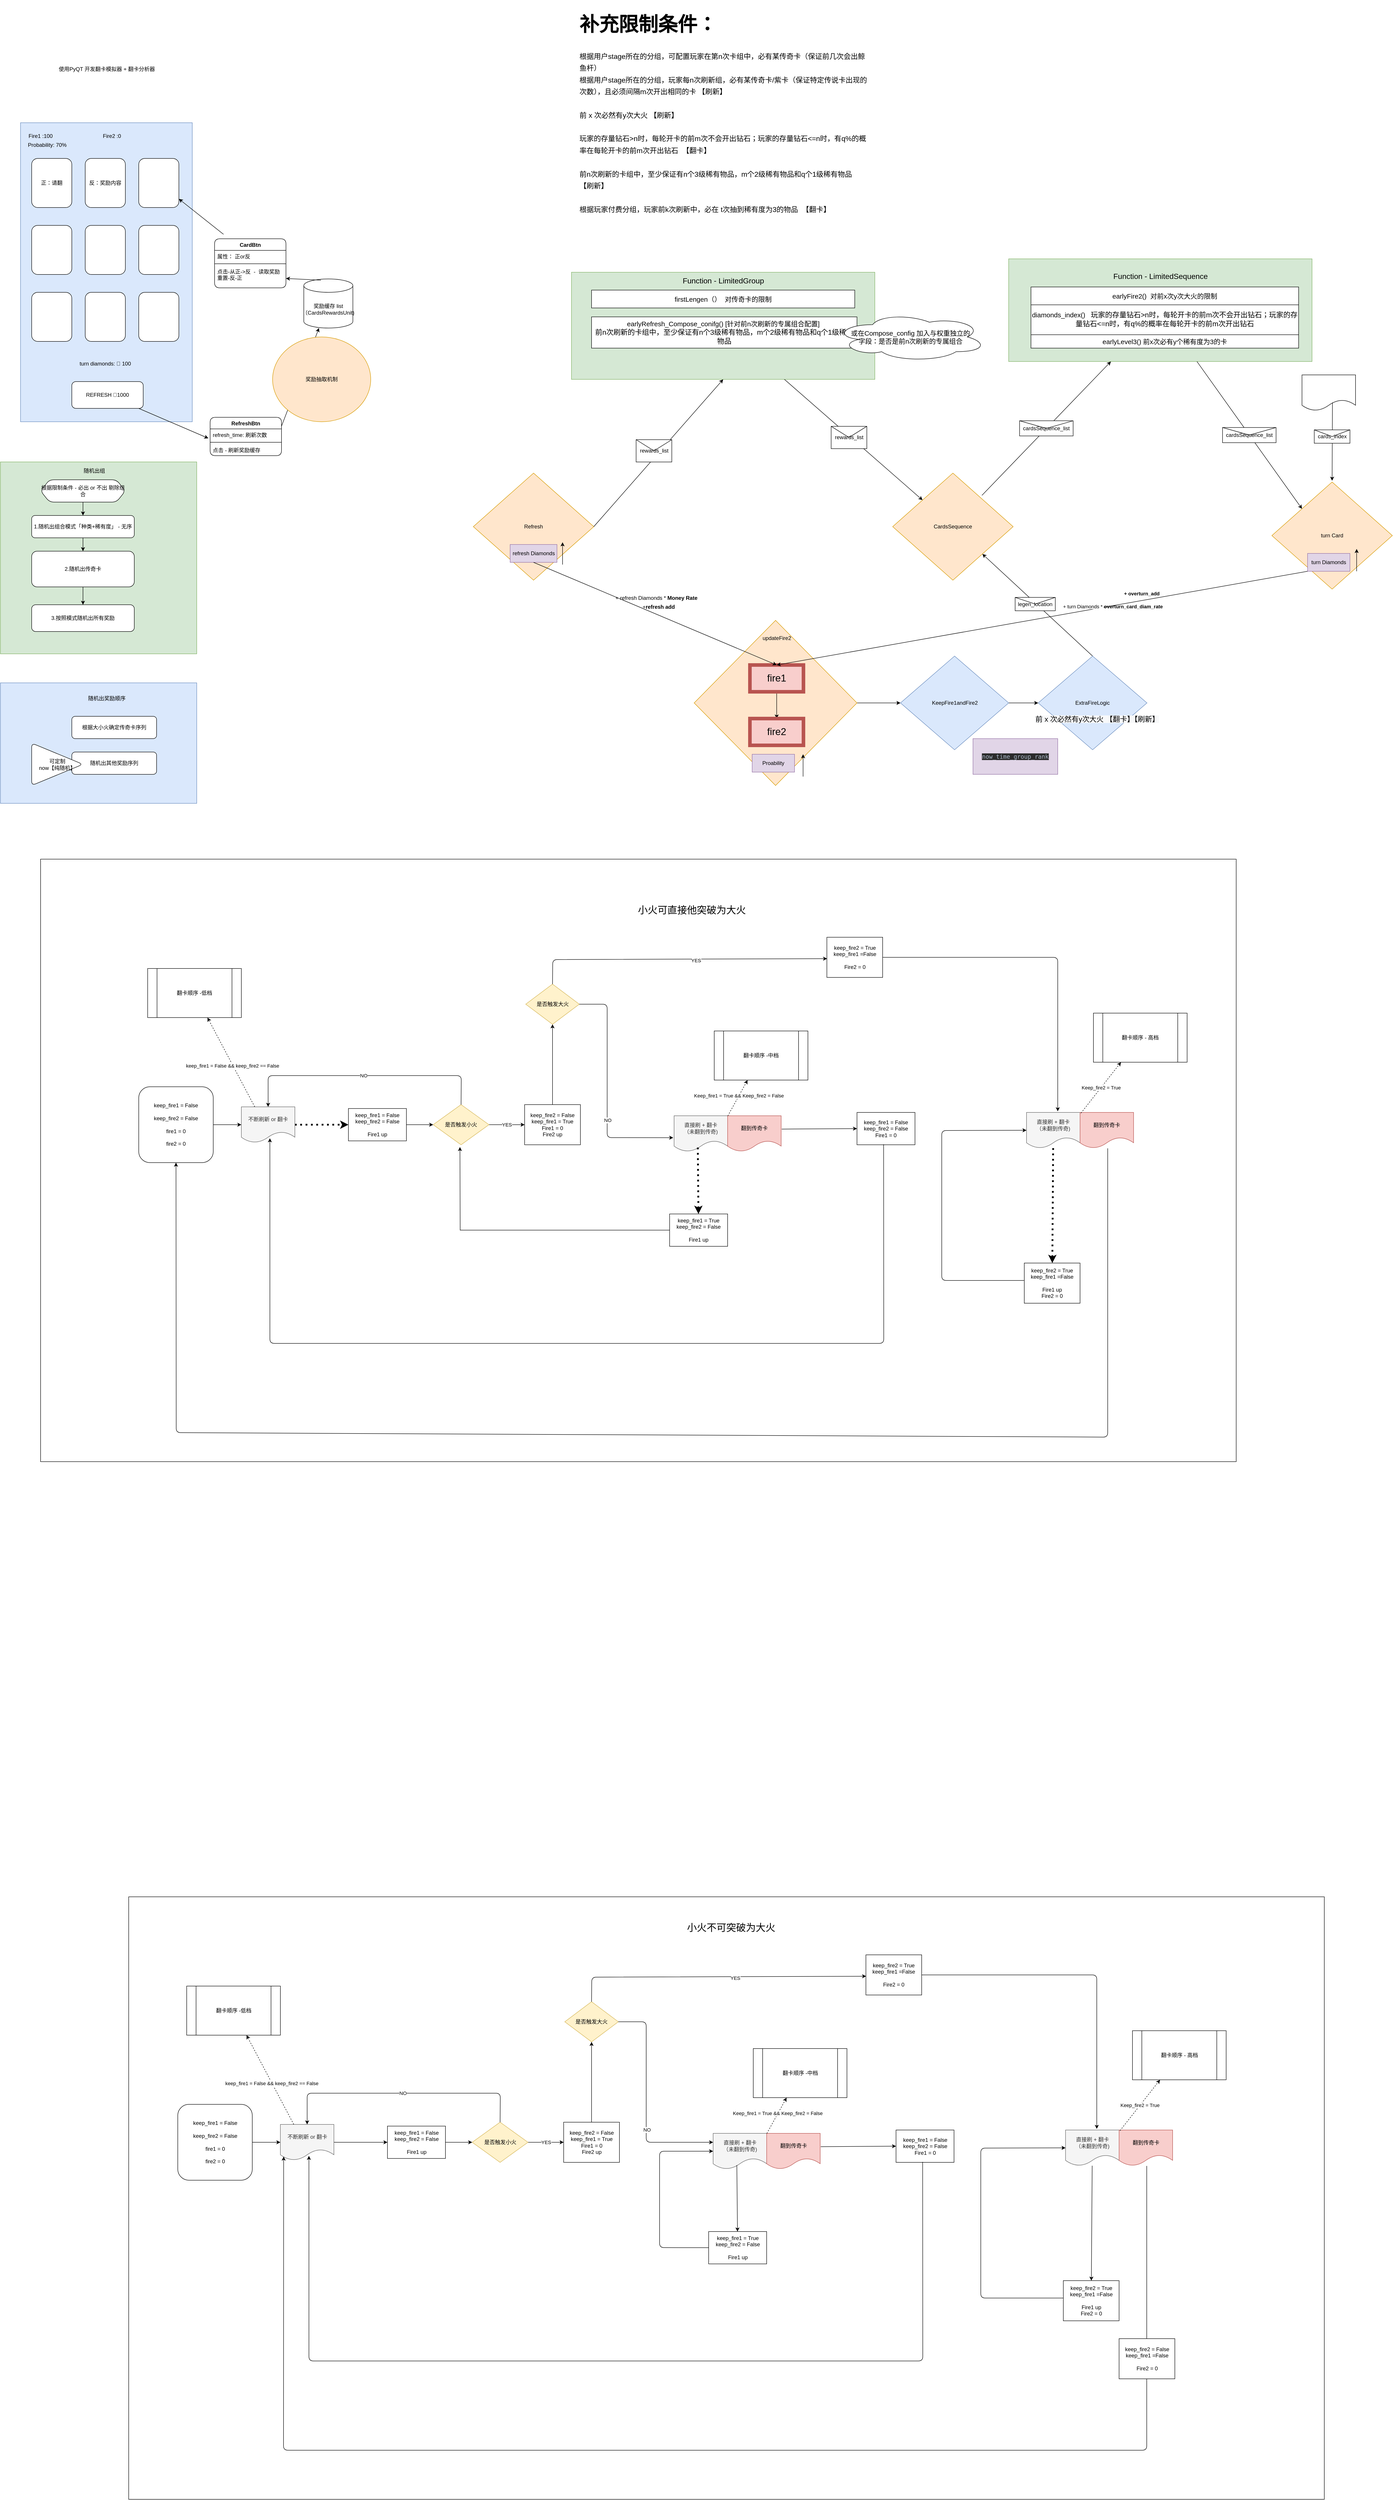 <mxfile version="14.5.1" type="device"><diagram id="b9DgTft-MarUXNoD9Pws" name="Page-1"><mxGraphModel dx="1927" dy="2962" grid="1" gridSize="10" guides="1" tooltips="1" connect="1" arrows="1" fold="1" page="1" pageScale="1" pageWidth="1200" pageHeight="1920" background="#ffffff" math="0" shadow="0"><root><mxCell id="0"/><mxCell id="1" parent="0"/><mxCell id="8nE6U373bF0xW3k0nevx-111" value="" style="rounded=0;whiteSpace=wrap;html=1;" vertex="1" parent="1"><mxGeometry x="280" y="285" width="2680" height="1350" as="geometry"/></mxCell><mxCell id="8nE6U373bF0xW3k0nevx-46" value="keep_fire2 = False&lt;br&gt;&lt;span&gt;keep_fire1 = True&lt;br&gt;&lt;/span&gt;&lt;span&gt;Fire1 = 0&lt;br&gt;&lt;/span&gt;&lt;span&gt;Fire2 up&lt;br&gt;&lt;/span&gt;" style="rounded=0;whiteSpace=wrap;html=1;" vertex="1" parent="1"><mxGeometry x="1365" y="835" width="125" height="90" as="geometry"/></mxCell><mxCell id="8nE6U373bF0xW3k0nevx-42" value="" style="edgeStyle=orthogonalEdgeStyle;rounded=0;orthogonalLoop=1;jettySize=auto;html=1;" edge="1" parent="1" source="8nE6U373bF0xW3k0nevx-40" target="8nE6U373bF0xW3k0nevx-41"><mxGeometry relative="1" as="geometry"/></mxCell><mxCell id="8nE6U373bF0xW3k0nevx-40" value="keep_fire1 = False&lt;br&gt;&lt;br&gt;&lt;span&gt;keep_fire2 = False&lt;br&gt;&lt;br&gt;&lt;/span&gt;&lt;span&gt;fire1 = 0&lt;br&gt;&lt;/span&gt;&lt;span&gt;&lt;br&gt;&lt;/span&gt;&lt;span&gt;fire2 = 0&lt;/span&gt;&lt;span&gt;&lt;br&gt;&lt;/span&gt;" style="rounded=1;whiteSpace=wrap;html=1;" vertex="1" parent="1"><mxGeometry x="500" y="795" width="167" height="170" as="geometry"/></mxCell><mxCell id="nr_Gkm8Oty3Uu0r58Pq0-79" value="" style="rounded=0;whiteSpace=wrap;html=1;strokeWidth=1;fontSize=15;fillColor=#d5e8d4;strokeColor=#82b366;" parent="1" vertex="1"><mxGeometry x="2450" y="-1060" width="680" height="230" as="geometry"/></mxCell><mxCell id="nr_Gkm8Oty3Uu0r58Pq0-65" value="" style="rounded=0;whiteSpace=wrap;html=1;strokeWidth=1;fontSize=15;fillColor=#d5e8d4;strokeColor=#82b366;" parent="1" vertex="1"><mxGeometry x="1470" y="-1030" width="680" height="240" as="geometry"/></mxCell><mxCell id="nr_Gkm8Oty3Uu0r58Pq0-10" value="Refresh" style="rhombus;whiteSpace=wrap;html=1;fillColor=#ffe6cc;strokeColor=#d79b00;" parent="1" vertex="1"><mxGeometry x="1250" y="-580" width="270" height="240" as="geometry"/></mxCell><mxCell id="8nE6U373bF0xW3k0nevx-205" value="" style="edgeStyle=orthogonalEdgeStyle;rounded=0;orthogonalLoop=1;jettySize=auto;html=1;strokeWidth=1;fontSize=22;" edge="1" parent="1" source="nr_Gkm8Oty3Uu0r58Pq0-26" target="8nE6U373bF0xW3k0nevx-204"><mxGeometry relative="1" as="geometry"/></mxCell><mxCell id="nr_Gkm8Oty3Uu0r58Pq0-26" value="" style="rhombus;whiteSpace=wrap;html=1;fillColor=#ffe6cc;strokeColor=#d79b00;" parent="1" vertex="1"><mxGeometry x="1745" y="-250" width="365" height="370" as="geometry"/></mxCell><mxCell id="9lTtmyMmhtYfdxKu1BBl-53" value="" style="rounded=0;whiteSpace=wrap;html=1;fillColor=#d5e8d4;strokeColor=#82b366;" parent="1" vertex="1"><mxGeometry x="190" y="-605" width="440" height="430" as="geometry"/></mxCell><mxCell id="9lTtmyMmhtYfdxKu1BBl-22" value="" style="rounded=0;whiteSpace=wrap;html=1;fillColor=#dae8fc;strokeColor=#6c8ebf;" parent="1" vertex="1"><mxGeometry x="235" y="-1365" width="385" height="670" as="geometry"/></mxCell><mxCell id="9lTtmyMmhtYfdxKu1BBl-2" value="使用PyQT 开发翻卡模拟器 + 翻卡分析器" style="text;html=1;align=center;verticalAlign=middle;resizable=0;points=[];autosize=1;" parent="1" vertex="1"><mxGeometry x="312.5" y="-1495" width="230" height="20" as="geometry"/></mxCell><mxCell id="9lTtmyMmhtYfdxKu1BBl-5" value="正：请翻" style="rounded=1;whiteSpace=wrap;html=1;" parent="1" vertex="1"><mxGeometry x="260" y="-1285" width="90" height="110" as="geometry"/></mxCell><mxCell id="9lTtmyMmhtYfdxKu1BBl-6" value="反：奖励内容" style="rounded=1;whiteSpace=wrap;html=1;" parent="1" vertex="1"><mxGeometry x="380" y="-1285" width="90" height="110" as="geometry"/></mxCell><mxCell id="9lTtmyMmhtYfdxKu1BBl-7" value="" style="rounded=1;whiteSpace=wrap;html=1;" parent="1" vertex="1"><mxGeometry x="500" y="-1285" width="90" height="110" as="geometry"/></mxCell><mxCell id="9lTtmyMmhtYfdxKu1BBl-8" value="" style="rounded=1;whiteSpace=wrap;html=1;" parent="1" vertex="1"><mxGeometry x="260" y="-1135" width="90" height="110" as="geometry"/></mxCell><mxCell id="9lTtmyMmhtYfdxKu1BBl-9" value="" style="rounded=1;whiteSpace=wrap;html=1;" parent="1" vertex="1"><mxGeometry x="380" y="-1135" width="90" height="110" as="geometry"/></mxCell><mxCell id="9lTtmyMmhtYfdxKu1BBl-10" value="" style="rounded=1;whiteSpace=wrap;html=1;" parent="1" vertex="1"><mxGeometry x="500" y="-1135" width="90" height="110" as="geometry"/></mxCell><mxCell id="9lTtmyMmhtYfdxKu1BBl-11" value="" style="rounded=1;whiteSpace=wrap;html=1;" parent="1" vertex="1"><mxGeometry x="260" y="-985" width="90" height="110" as="geometry"/></mxCell><mxCell id="9lTtmyMmhtYfdxKu1BBl-12" value="" style="rounded=1;whiteSpace=wrap;html=1;" parent="1" vertex="1"><mxGeometry x="380" y="-985" width="90" height="110" as="geometry"/></mxCell><mxCell id="9lTtmyMmhtYfdxKu1BBl-13" value="" style="rounded=1;whiteSpace=wrap;html=1;" parent="1" vertex="1"><mxGeometry x="500" y="-985" width="90" height="110" as="geometry"/></mxCell><mxCell id="9lTtmyMmhtYfdxKu1BBl-15" value="turn diamonds: 💎 100" style="text;html=1;strokeColor=none;fillColor=none;align=center;verticalAlign=middle;whiteSpace=wrap;rounded=0;" parent="1" vertex="1"><mxGeometry x="340" y="-845" width="170" height="40" as="geometry"/></mxCell><mxCell id="9lTtmyMmhtYfdxKu1BBl-16" value="REFRESH 💎1000" style="rounded=1;whiteSpace=wrap;html=1;" parent="1" vertex="1"><mxGeometry x="350" y="-785" width="160" height="60" as="geometry"/></mxCell><mxCell id="9lTtmyMmhtYfdxKu1BBl-17" value="Fire1 :100" style="text;html=1;strokeColor=none;fillColor=none;align=center;verticalAlign=middle;whiteSpace=wrap;rounded=0;" parent="1" vertex="1"><mxGeometry x="220" y="-1345" width="120" height="20" as="geometry"/></mxCell><mxCell id="9lTtmyMmhtYfdxKu1BBl-19" value="Fire2 :0" style="text;html=1;strokeColor=none;fillColor=none;align=center;verticalAlign=middle;whiteSpace=wrap;rounded=0;" parent="1" vertex="1"><mxGeometry x="380" y="-1345" width="120" height="20" as="geometry"/></mxCell><mxCell id="9lTtmyMmhtYfdxKu1BBl-20" value="Probability: 70%" style="text;html=1;strokeColor=none;fillColor=none;align=center;verticalAlign=middle;whiteSpace=wrap;rounded=0;" parent="1" vertex="1"><mxGeometry x="235" y="-1325" width="120" height="20" as="geometry"/></mxCell><mxCell id="9lTtmyMmhtYfdxKu1BBl-23" value="" style="endArrow=classic;html=1;" parent="1" target="9lTtmyMmhtYfdxKu1BBl-7" edge="1"><mxGeometry width="50" height="50" relative="1" as="geometry"><mxPoint x="690" y="-1115" as="sourcePoint"/><mxPoint x="690" y="-1075" as="targetPoint"/></mxGeometry></mxCell><mxCell id="9lTtmyMmhtYfdxKu1BBl-32" value="CardBtn" style="swimlane;fontStyle=1;align=center;verticalAlign=top;childLayout=stackLayout;horizontal=1;startSize=26;horizontalStack=0;resizeParent=1;resizeParentMax=0;resizeLast=0;collapsible=1;marginBottom=0;rounded=1;" parent="1" vertex="1"><mxGeometry x="670" y="-1105" width="160" height="110" as="geometry"/></mxCell><mxCell id="9lTtmyMmhtYfdxKu1BBl-33" value="属性： 正or反 " style="text;strokeColor=none;fillColor=none;align=left;verticalAlign=top;spacingLeft=4;spacingRight=4;overflow=hidden;rotatable=0;points=[[0,0.5],[1,0.5]];portConstraint=eastwest;" parent="9lTtmyMmhtYfdxKu1BBl-32" vertex="1"><mxGeometry y="26" width="160" height="26" as="geometry"/></mxCell><mxCell id="9lTtmyMmhtYfdxKu1BBl-34" value="" style="line;strokeWidth=1;fillColor=none;align=left;verticalAlign=middle;spacingTop=-1;spacingLeft=3;spacingRight=3;rotatable=0;labelPosition=right;points=[];portConstraint=eastwest;" parent="9lTtmyMmhtYfdxKu1BBl-32" vertex="1"><mxGeometry y="52" width="160" height="8" as="geometry"/></mxCell><mxCell id="9lTtmyMmhtYfdxKu1BBl-35" value="点击-从正-&gt;反  -  读取奖励&#10;重置-反-正" style="text;strokeColor=none;fillColor=none;align=left;verticalAlign=top;spacingLeft=4;spacingRight=4;overflow=hidden;rotatable=0;points=[[0,0.5],[1,0.5]];portConstraint=eastwest;" parent="9lTtmyMmhtYfdxKu1BBl-32" vertex="1"><mxGeometry y="60" width="160" height="50" as="geometry"/></mxCell><mxCell id="9lTtmyMmhtYfdxKu1BBl-36" value="奖励缓存 list（CardsRewardsUnit)" style="shape=cylinder3;whiteSpace=wrap;html=1;boundedLbl=1;backgroundOutline=1;size=15;rounded=1;" parent="1" vertex="1"><mxGeometry x="870" y="-1015" width="110" height="110" as="geometry"/></mxCell><mxCell id="9lTtmyMmhtYfdxKu1BBl-37" value="" style="endArrow=classic;html=1;exitX=0.35;exitY=0.025;exitDx=0;exitDy=0;exitPerimeter=0;" parent="1" source="9lTtmyMmhtYfdxKu1BBl-36" target="9lTtmyMmhtYfdxKu1BBl-35" edge="1"><mxGeometry width="50" height="50" relative="1" as="geometry"><mxPoint x="640" y="-1035" as="sourcePoint"/><mxPoint x="690" y="-1085" as="targetPoint"/></mxGeometry></mxCell><mxCell id="9lTtmyMmhtYfdxKu1BBl-38" value="RefreshBtn" style="swimlane;fontStyle=1;align=center;verticalAlign=top;childLayout=stackLayout;horizontal=1;startSize=26;horizontalStack=0;resizeParent=1;resizeParentMax=0;resizeLast=0;collapsible=1;marginBottom=0;rounded=1;" parent="1" vertex="1"><mxGeometry x="660" y="-705" width="160" height="86" as="geometry"/></mxCell><mxCell id="9lTtmyMmhtYfdxKu1BBl-39" value="refresh_time: 刷新次数&#10;" style="text;strokeColor=none;fillColor=none;align=left;verticalAlign=top;spacingLeft=4;spacingRight=4;overflow=hidden;rotatable=0;points=[[0,0.5],[1,0.5]];portConstraint=eastwest;" parent="9lTtmyMmhtYfdxKu1BBl-38" vertex="1"><mxGeometry y="26" width="160" height="26" as="geometry"/></mxCell><mxCell id="9lTtmyMmhtYfdxKu1BBl-40" value="" style="line;strokeWidth=1;fillColor=none;align=left;verticalAlign=middle;spacingTop=-1;spacingLeft=3;spacingRight=3;rotatable=0;labelPosition=right;points=[];portConstraint=eastwest;" parent="9lTtmyMmhtYfdxKu1BBl-38" vertex="1"><mxGeometry y="52" width="160" height="8" as="geometry"/></mxCell><mxCell id="9lTtmyMmhtYfdxKu1BBl-41" value="点击 - 刷新奖励缓存" style="text;strokeColor=none;fillColor=none;align=left;verticalAlign=top;spacingLeft=4;spacingRight=4;overflow=hidden;rotatable=0;points=[[0,0.5],[1,0.5]];portConstraint=eastwest;" parent="9lTtmyMmhtYfdxKu1BBl-38" vertex="1"><mxGeometry y="60" width="160" height="26" as="geometry"/></mxCell><mxCell id="9lTtmyMmhtYfdxKu1BBl-42" value="" style="endArrow=classic;html=1;" parent="1" target="9lTtmyMmhtYfdxKu1BBl-36" edge="1"><mxGeometry width="50" height="50" relative="1" as="geometry"><mxPoint x="820" y="-685" as="sourcePoint"/><mxPoint x="870" y="-735" as="targetPoint"/></mxGeometry></mxCell><mxCell id="9lTtmyMmhtYfdxKu1BBl-43" value="奖励抽取机制" style="ellipse;whiteSpace=wrap;html=1;rounded=1;fillColor=#ffe6cc;strokeColor=#d79b00;" parent="1" vertex="1"><mxGeometry x="800" y="-885" width="220" height="190" as="geometry"/></mxCell><mxCell id="9lTtmyMmhtYfdxKu1BBl-44" value="" style="endArrow=classic;html=1;entryX=-0.025;entryY=0.808;entryDx=0;entryDy=0;entryPerimeter=0;" parent="1" source="9lTtmyMmhtYfdxKu1BBl-16" target="9lTtmyMmhtYfdxKu1BBl-39" edge="1"><mxGeometry width="50" height="50" relative="1" as="geometry"><mxPoint x="510" y="-695" as="sourcePoint"/><mxPoint x="560" y="-745" as="targetPoint"/></mxGeometry></mxCell><mxCell id="9lTtmyMmhtYfdxKu1BBl-47" value="1.随机出组合模式「种类+稀有度」 - 无序" style="rounded=1;whiteSpace=wrap;html=1;" parent="1" vertex="1"><mxGeometry x="260" y="-485" width="230" height="50" as="geometry"/></mxCell><mxCell id="9lTtmyMmhtYfdxKu1BBl-56" value="" style="edgeStyle=orthogonalEdgeStyle;rounded=0;orthogonalLoop=1;jettySize=auto;html=1;" parent="1" source="9lTtmyMmhtYfdxKu1BBl-48" target="9lTtmyMmhtYfdxKu1BBl-49" edge="1"><mxGeometry relative="1" as="geometry"/></mxCell><mxCell id="9lTtmyMmhtYfdxKu1BBl-48" value="2.随机出传奇卡" style="rounded=1;whiteSpace=wrap;html=1;" parent="1" vertex="1"><mxGeometry x="260" y="-405" width="230" height="80" as="geometry"/></mxCell><mxCell id="9lTtmyMmhtYfdxKu1BBl-49" value="3.按照模式随机出所有奖励" style="rounded=1;whiteSpace=wrap;html=1;" parent="1" vertex="1"><mxGeometry x="260" y="-285" width="230" height="60" as="geometry"/></mxCell><mxCell id="9lTtmyMmhtYfdxKu1BBl-64" value="" style="edgeStyle=orthogonalEdgeStyle;rounded=0;orthogonalLoop=1;jettySize=auto;html=1;" parent="1" source="9lTtmyMmhtYfdxKu1BBl-50" target="9lTtmyMmhtYfdxKu1BBl-47" edge="1"><mxGeometry relative="1" as="geometry"/></mxCell><mxCell id="9lTtmyMmhtYfdxKu1BBl-50" value="根据限制条件 - 必出 or 不出 剔除组合" style="shape=hexagon;perimeter=hexagonPerimeter2;whiteSpace=wrap;html=1;fixedSize=1;rounded=1;" parent="1" vertex="1"><mxGeometry x="280" y="-565" width="190" height="50" as="geometry"/></mxCell><mxCell id="9lTtmyMmhtYfdxKu1BBl-54" value="随机出组" style="text;html=1;align=center;verticalAlign=middle;resizable=0;points=[];autosize=1;" parent="1" vertex="1"><mxGeometry x="370" y="-595" width="60" height="20" as="geometry"/></mxCell><mxCell id="9lTtmyMmhtYfdxKu1BBl-55" value="" style="endArrow=classic;html=1;exitX=0.5;exitY=1;exitDx=0;exitDy=0;" parent="1" source="9lTtmyMmhtYfdxKu1BBl-47" target="9lTtmyMmhtYfdxKu1BBl-48" edge="1"><mxGeometry width="50" height="50" relative="1" as="geometry"><mxPoint x="420" y="-205" as="sourcePoint"/><mxPoint x="470" y="-255" as="targetPoint"/></mxGeometry></mxCell><mxCell id="9lTtmyMmhtYfdxKu1BBl-57" value="" style="rounded=0;whiteSpace=wrap;html=1;fillColor=#dae8fc;strokeColor=#6c8ebf;" parent="1" vertex="1"><mxGeometry x="190" y="-110" width="440" height="270" as="geometry"/></mxCell><mxCell id="9lTtmyMmhtYfdxKu1BBl-58" value="根据大小火确定传奇卡序列" style="rounded=1;whiteSpace=wrap;html=1;" parent="1" vertex="1"><mxGeometry x="350" y="-35" width="190" height="50" as="geometry"/></mxCell><mxCell id="9lTtmyMmhtYfdxKu1BBl-59" value="随机出其他奖励序列" style="rounded=1;whiteSpace=wrap;html=1;" parent="1" vertex="1"><mxGeometry x="350" y="45" width="190" height="50" as="geometry"/></mxCell><mxCell id="9lTtmyMmhtYfdxKu1BBl-61" value="可定制&lt;br&gt;now【纯随机】" style="triangle;whiteSpace=wrap;html=1;rounded=1;" parent="1" vertex="1"><mxGeometry x="260" y="25" width="115" height="95" as="geometry"/></mxCell><mxCell id="9lTtmyMmhtYfdxKu1BBl-62" value="随机出奖励顺序" style="text;html=1;align=center;verticalAlign=middle;resizable=0;points=[];autosize=1;" parent="1" vertex="1"><mxGeometry x="377.5" y="-85" width="100" height="20" as="geometry"/></mxCell><mxCell id="nr_Gkm8Oty3Uu0r58Pq0-19" value="" style="edgeStyle=orthogonalEdgeStyle;rounded=0;orthogonalLoop=1;jettySize=auto;html=1;" parent="1" source="nr_Gkm8Oty3Uu0r58Pq0-2" target="nr_Gkm8Oty3Uu0r58Pq0-6" edge="1"><mxGeometry relative="1" as="geometry"/></mxCell><mxCell id="nr_Gkm8Oty3Uu0r58Pq0-2" value="fire1" style="rounded=0;whiteSpace=wrap;html=1;fillColor=#f8cecc;strokeColor=#b85450;strokeWidth=8;fontSize=22;" parent="1" vertex="1"><mxGeometry x="1870" y="-150" width="120" height="60" as="geometry"/></mxCell><mxCell id="nr_Gkm8Oty3Uu0r58Pq0-6" value="fire2" style="rounded=0;whiteSpace=wrap;html=1;fillColor=#f8cecc;strokeColor=#b85450;strokeWidth=8;fontSize=22;" parent="1" vertex="1"><mxGeometry x="1870" y="-30" width="120" height="60" as="geometry"/></mxCell><mxCell id="nr_Gkm8Oty3Uu0r58Pq0-7" value="refresh Diamonds" style="rounded=0;whiteSpace=wrap;html=1;fillColor=#e1d5e7;strokeColor=#9673a6;" parent="1" vertex="1"><mxGeometry x="1332.5" y="-420" width="105" height="40" as="geometry"/></mxCell><mxCell id="nr_Gkm8Oty3Uu0r58Pq0-11" value="" style="endArrow=classic;html=1;" parent="1" edge="1"><mxGeometry width="50" height="50" relative="1" as="geometry"><mxPoint x="1450" y="-375" as="sourcePoint"/><mxPoint x="1450" y="-425" as="targetPoint"/></mxGeometry></mxCell><mxCell id="nr_Gkm8Oty3Uu0r58Pq0-17" value="" style="endArrow=classic;html=1;exitX=0.5;exitY=1;exitDx=0;exitDy=0;entryX=0.5;entryY=0;entryDx=0;entryDy=0;" parent="1" source="nr_Gkm8Oty3Uu0r58Pq0-7" target="nr_Gkm8Oty3Uu0r58Pq0-2" edge="1"><mxGeometry width="50" height="50" relative="1" as="geometry"><mxPoint x="1700" y="-380" as="sourcePoint"/><mxPoint x="1700" y="-370" as="targetPoint"/></mxGeometry></mxCell><mxCell id="nr_Gkm8Oty3Uu0r58Pq0-18" value="+ refresh Diamonds * &lt;b&gt;Money Rate&lt;/b&gt;" style="text;html=1;align=center;verticalAlign=middle;resizable=0;points=[];autosize=1;" parent="1" vertex="1"><mxGeometry x="1560" y="-310" width="200" height="20" as="geometry"/></mxCell><mxCell id="nr_Gkm8Oty3Uu0r58Pq0-20" value="updateFire2" style="text;html=1;align=center;verticalAlign=middle;resizable=0;points=[];autosize=1;" parent="1" vertex="1"><mxGeometry x="1890" y="-220" width="80" height="20" as="geometry"/></mxCell><mxCell id="nr_Gkm8Oty3Uu0r58Pq0-21" value="turn Card" style="rhombus;whiteSpace=wrap;html=1;fillColor=#ffe6cc;strokeColor=#d79b00;" parent="1" vertex="1"><mxGeometry x="3040" y="-560" width="270" height="240" as="geometry"/></mxCell><mxCell id="nr_Gkm8Oty3Uu0r58Pq0-22" value="turn Diamonds" style="rounded=0;whiteSpace=wrap;html=1;fillColor=#e1d5e7;strokeColor=#9673a6;" parent="1" vertex="1"><mxGeometry x="3120" y="-400" width="95" height="40" as="geometry"/></mxCell><mxCell id="nr_Gkm8Oty3Uu0r58Pq0-23" value="" style="endArrow=classic;html=1;exitX=0;exitY=1;exitDx=0;exitDy=0;entryX=0.5;entryY=0;entryDx=0;entryDy=0;" parent="1" source="nr_Gkm8Oty3Uu0r58Pq0-22" target="nr_Gkm8Oty3Uu0r58Pq0-2" edge="1"><mxGeometry width="50" height="50" relative="1" as="geometry"><mxPoint x="2030" y="-360" as="sourcePoint"/><mxPoint x="2080" y="-410" as="targetPoint"/></mxGeometry></mxCell><mxCell id="nr_Gkm8Oty3Uu0r58Pq0-24" value="&lt;b&gt;+ overturn_add&lt;/b&gt;" style="edgeLabel;html=1;align=center;verticalAlign=middle;resizable=0;points=[];" parent="nr_Gkm8Oty3Uu0r58Pq0-23" vertex="1" connectable="0"><mxGeometry x="0.231" y="-2" relative="1" as="geometry"><mxPoint x="360.81" y="-77.38" as="offset"/></mxGeometry></mxCell><mxCell id="nr_Gkm8Oty3Uu0r58Pq0-25" value="+&lt;b&gt;refresh add&lt;/b&gt;" style="text;html=1;align=center;verticalAlign=middle;resizable=0;points=[];autosize=1;" parent="1" vertex="1"><mxGeometry x="1620" y="-290" width="90" height="20" as="geometry"/></mxCell><mxCell id="nr_Gkm8Oty3Uu0r58Pq0-27" value="&lt;meta charset=&quot;utf-8&quot;&gt;&lt;span style=&quot;color: rgb(0, 0, 0); font-family: helvetica; font-size: 11px; font-style: normal; font-weight: 400; letter-spacing: normal; text-align: center; text-indent: 0px; text-transform: none; word-spacing: 0px; background-color: rgb(255, 255, 255); display: inline; float: none;&quot;&gt;+ turn Diamonds *&lt;span&gt;&amp;nbsp;&lt;/span&gt;&lt;/span&gt;&lt;b style=&quot;color: rgb(0, 0, 0); font-family: helvetica; font-size: 11px; font-style: normal; letter-spacing: normal; text-align: center; text-indent: 0px; text-transform: none; word-spacing: 0px;&quot;&gt;overturn_card_diam_rate&lt;/b&gt;" style="text;whiteSpace=wrap;html=1;" parent="1" vertex="1"><mxGeometry x="2570" y="-295" width="250" height="30" as="geometry"/></mxCell><mxCell id="nr_Gkm8Oty3Uu0r58Pq0-28" value="" style="endArrow=classic;html=1;" parent="1" edge="1"><mxGeometry width="50" height="50" relative="1" as="geometry"><mxPoint x="3230" y="-360" as="sourcePoint"/><mxPoint x="3230" y="-410" as="targetPoint"/></mxGeometry></mxCell><mxCell id="nr_Gkm8Oty3Uu0r58Pq0-39" value="CardsSequence" style="rhombus;whiteSpace=wrap;html=1;fillColor=#ffe6cc;strokeColor=#d79b00;" parent="1" vertex="1"><mxGeometry x="2190" y="-580" width="270" height="240" as="geometry"/></mxCell><mxCell id="nr_Gkm8Oty3Uu0r58Pq0-42" value="" style="endArrow=classic;html=1;entryX=0.5;entryY=1;entryDx=0;entryDy=0;exitX=1;exitY=0.5;exitDx=0;exitDy=0;" parent="1" source="nr_Gkm8Oty3Uu0r58Pq0-10" target="nr_Gkm8Oty3Uu0r58Pq0-65" edge="1"><mxGeometry relative="1" as="geometry"><mxPoint x="1700" y="-460" as="sourcePoint"/><mxPoint x="1800" y="-460" as="targetPoint"/></mxGeometry></mxCell><mxCell id="nr_Gkm8Oty3Uu0r58Pq0-43" value="rewards_list" style="shape=message;html=1;outlineConnect=0;" parent="nr_Gkm8Oty3Uu0r58Pq0-42" vertex="1"><mxGeometry width="80" height="50" relative="1" as="geometry"><mxPoint x="-50" y="-30" as="offset"/></mxGeometry></mxCell><mxCell id="nr_Gkm8Oty3Uu0r58Pq0-44" value="" style="endArrow=classic;html=1;exitX=0.5;exitY=0;exitDx=0;exitDy=0;" parent="1" target="nr_Gkm8Oty3Uu0r58Pq0-39" edge="1" source="8nE6U373bF0xW3k0nevx-206"><mxGeometry relative="1" as="geometry"><mxPoint x="1930" y="-250" as="sourcePoint"/><mxPoint x="2030" y="-250" as="targetPoint"/></mxGeometry></mxCell><mxCell id="nr_Gkm8Oty3Uu0r58Pq0-45" value="legen_location" style="shape=message;html=1;outlineConnect=0;" parent="nr_Gkm8Oty3Uu0r58Pq0-44" vertex="1"><mxGeometry width="90" height="30" relative="1" as="geometry"><mxPoint x="-50" y="-17" as="offset"/></mxGeometry></mxCell><mxCell id="nr_Gkm8Oty3Uu0r58Pq0-49" value="" style="shape=document;whiteSpace=wrap;html=1;boundedLbl=1;" parent="1" vertex="1"><mxGeometry x="3107.5" y="-800" width="120" height="80" as="geometry"/></mxCell><mxCell id="nr_Gkm8Oty3Uu0r58Pq0-50" value="" style="endArrow=classic;html=1;exitX=0.569;exitY=0.775;exitDx=0;exitDy=0;exitPerimeter=0;entryX=0.5;entryY=-0.012;entryDx=0;entryDy=0;entryPerimeter=0;" parent="1" source="nr_Gkm8Oty3Uu0r58Pq0-49" target="nr_Gkm8Oty3Uu0r58Pq0-21" edge="1"><mxGeometry relative="1" as="geometry"><mxPoint x="2800" y="-700" as="sourcePoint"/><mxPoint x="2900" y="-700" as="targetPoint"/><Array as="points"/></mxGeometry></mxCell><mxCell id="nr_Gkm8Oty3Uu0r58Pq0-51" value="cards_index" style="shape=message;html=1;outlineConnect=0;" parent="nr_Gkm8Oty3Uu0r58Pq0-50" vertex="1"><mxGeometry width="80" height="30" relative="1" as="geometry"><mxPoint x="-40.39" y="-26.4" as="offset"/></mxGeometry></mxCell><mxCell id="nr_Gkm8Oty3Uu0r58Pq0-52" value="" style="endArrow=classic;html=1;exitX=0.741;exitY=0.208;exitDx=0;exitDy=0;exitPerimeter=0;" parent="1" source="nr_Gkm8Oty3Uu0r58Pq0-39" target="nr_Gkm8Oty3Uu0r58Pq0-79" edge="1"><mxGeometry relative="1" as="geometry"><mxPoint x="2460" y="-460" as="sourcePoint"/><mxPoint x="2420" y="-810" as="targetPoint"/></mxGeometry></mxCell><mxCell id="nr_Gkm8Oty3Uu0r58Pq0-53" value="cardsSequence_list" style="shape=message;html=1;outlineConnect=0;" parent="nr_Gkm8Oty3Uu0r58Pq0-52" vertex="1"><mxGeometry width="120" height="34" relative="1" as="geometry"><mxPoint x="-60.29" y="-17" as="offset"/></mxGeometry></mxCell><mxCell id="nr_Gkm8Oty3Uu0r58Pq0-54" value="Proability" style="rounded=0;whiteSpace=wrap;html=1;fillColor=#e1d5e7;strokeColor=#9673a6;" parent="1" vertex="1"><mxGeometry x="1875" y="50" width="95" height="40" as="geometry"/></mxCell><mxCell id="nr_Gkm8Oty3Uu0r58Pq0-55" value="" style="endArrow=classic;html=1;" parent="1" edge="1"><mxGeometry width="50" height="50" relative="1" as="geometry"><mxPoint x="1989.17" y="100" as="sourcePoint"/><mxPoint x="1989.17" y="50" as="targetPoint"/></mxGeometry></mxCell><mxCell id="nr_Gkm8Oty3Uu0r58Pq0-58" value="&lt;h1&gt;补充限制条件：&lt;/h1&gt;&lt;span style=&quot;font-size: medium&quot;&gt;根据用户stage所在的分组，可配置玩家在第n次卡组中，必有某传奇卡（保证前几次会出鲸鱼杆）&lt;/span&gt;&lt;span style=&quot;font-size: medium&quot;&gt;&lt;br&gt;&lt;/span&gt;&lt;span style=&quot;font-size: medium&quot;&gt;根据用户stage所在的分组，玩家每n次刷新组，必有某传奇卡/紫卡（保证特定传说卡出现的次数），且必须间隔m次开出相同的卡 【刷新】&lt;br&gt;&lt;/span&gt;&lt;span style=&quot;font-size: medium&quot;&gt;&lt;br&gt;&lt;/span&gt;&lt;span style=&quot;font-size: medium&quot;&gt;前 x 次必然有y次大火 【刷新】&lt;/span&gt;&lt;br style=&quot;font-size: medium&quot;&gt;&lt;span style=&quot;font-size: medium&quot;&gt;&lt;br&gt;玩家的存量钻石&amp;gt;n时，每轮开卡的前m次不会开出钻石；玩家的存量钻石&amp;lt;=n时，有q%的概率在每轮开卡的前m次开出钻石&amp;nbsp; 【翻卡】&lt;br&gt;&lt;/span&gt;&lt;span style=&quot;font-size: medium&quot;&gt;&lt;br&gt;&lt;/span&gt;&lt;span style=&quot;font-size: medium&quot;&gt;前n次刷新的卡组中，至少保证有n个3级稀有物品，m个2级稀有物品和q个1级稀有物品 【刷新】&lt;br&gt;&lt;/span&gt;&lt;span style=&quot;font-size: medium&quot;&gt;&lt;br&gt;&lt;/span&gt;&lt;span style=&quot;font-size: medium&quot;&gt;根据玩家付费分组，玩家前k次刷新中，必在 t次抽到稀有度为3的物品&amp;nbsp; 【翻卡】&lt;/span&gt;&lt;span style=&quot;font-size: medium&quot;&gt;&lt;br&gt;&lt;/span&gt;" style="text;html=1;strokeColor=none;fillColor=none;spacing=5;spacingTop=-20;whiteSpace=wrap;overflow=hidden;rounded=0;fontSize=22;" parent="1" vertex="1"><mxGeometry x="1482.5" y="-1630" width="655" height="490" as="geometry"/></mxCell><mxCell id="nr_Gkm8Oty3Uu0r58Pq0-64" value="firstLengen（）&amp;nbsp; 对传奇卡的限制" style="whiteSpace=wrap;html=1;strokeWidth=1;fontSize=15;" parent="1" vertex="1"><mxGeometry x="1515" y="-990" width="590" height="40" as="geometry"/></mxCell><mxCell id="nr_Gkm8Oty3Uu0r58Pq0-66" value="&lt;span style=&quot;font-size: 17px&quot;&gt;Function - LimitedGroup&lt;/span&gt;" style="text;html=1;align=center;verticalAlign=middle;resizable=0;points=[];autosize=1;fontSize=15;" parent="1" vertex="1"><mxGeometry x="1710" y="-1020" width="200" height="20" as="geometry"/></mxCell><mxCell id="nr_Gkm8Oty3Uu0r58Pq0-67" value="" style="endArrow=classic;html=1;entryX=0;entryY=0;entryDx=0;entryDy=0;" parent="1" source="nr_Gkm8Oty3Uu0r58Pq0-79" target="nr_Gkm8Oty3Uu0r58Pq0-21" edge="1"><mxGeometry relative="1" as="geometry"><mxPoint x="3380" y="-900" as="sourcePoint"/><mxPoint x="3280" y="-500" as="targetPoint"/></mxGeometry></mxCell><mxCell id="nr_Gkm8Oty3Uu0r58Pq0-68" value="cardsSequence_list" style="shape=message;html=1;outlineConnect=0;" parent="nr_Gkm8Oty3Uu0r58Pq0-67" vertex="1"><mxGeometry width="120" height="34" relative="1" as="geometry"><mxPoint x="-60.29" y="-17" as="offset"/></mxGeometry></mxCell><mxCell id="nr_Gkm8Oty3Uu0r58Pq0-69" value="diamonds_index()&amp;nbsp; &amp;nbsp;&lt;span style=&quot;font-size: medium ; text-align: left&quot;&gt;玩家的存量钻石&amp;gt;n时，每轮开卡的前m次不会开出钻石；玩家的存量钻石&amp;lt;=n时，有q%的概率在每轮开卡的前m次开出钻石&lt;/span&gt;" style="whiteSpace=wrap;html=1;strokeWidth=1;fontSize=15;" parent="1" vertex="1"><mxGeometry x="2500" y="-960" width="600" height="70" as="geometry"/></mxCell><mxCell id="nr_Gkm8Oty3Uu0r58Pq0-70" value="earlyRefresh_Compose_conifg() [针对前n次刷新的专属组合配置]&amp;nbsp;&lt;br&gt;&lt;span style=&quot;font-size: medium ; text-align: left&quot;&gt;前n次刷新的卡组中，至少保证有n个3级稀有物品，m个2级稀有物品和q个1级稀有物品&lt;/span&gt;" style="whiteSpace=wrap;html=1;strokeWidth=1;fontSize=15;" parent="1" vertex="1"><mxGeometry x="1515" y="-930" width="595" height="70" as="geometry"/></mxCell><mxCell id="nr_Gkm8Oty3Uu0r58Pq0-72" value="或在Compose_config 加入与权重独立的&lt;br&gt;字段：是否是前n次刷新的专属组合" style="ellipse;shape=cloud;whiteSpace=wrap;html=1;strokeWidth=1;fontSize=15;" parent="1" vertex="1"><mxGeometry x="2060" y="-940" width="340" height="110" as="geometry"/></mxCell><mxCell id="nr_Gkm8Oty3Uu0r58Pq0-73" value="earlyFire2()&amp;nbsp; 对前x次y次大火的限制" style="whiteSpace=wrap;html=1;strokeWidth=1;fontSize=15;" parent="1" vertex="1"><mxGeometry x="2500" y="-997" width="600" height="40" as="geometry"/></mxCell><mxCell id="nr_Gkm8Oty3Uu0r58Pq0-77" value="earlyLevel3() 前x次必有y个稀有度为3的卡" style="whiteSpace=wrap;html=1;strokeWidth=1;fontSize=15;" parent="1" vertex="1"><mxGeometry x="2500" y="-890" width="600" height="30" as="geometry"/></mxCell><mxCell id="nr_Gkm8Oty3Uu0r58Pq0-80" value="&lt;span style=&quot;font-size: 17px&quot;&gt;Function - LimitedSequence&lt;/span&gt;" style="text;html=1;align=center;verticalAlign=middle;resizable=0;points=[];autosize=1;fontSize=15;" parent="1" vertex="1"><mxGeometry x="2675" y="-1030" width="230" height="20" as="geometry"/></mxCell><mxCell id="nr_Gkm8Oty3Uu0r58Pq0-82" value="" style="endArrow=classic;html=1;" parent="1" source="nr_Gkm8Oty3Uu0r58Pq0-65" target="nr_Gkm8Oty3Uu0r58Pq0-39" edge="1"><mxGeometry relative="1" as="geometry"><mxPoint x="1530.0" y="-450.0" as="sourcePoint"/><mxPoint x="1820.0" y="-830" as="targetPoint"/></mxGeometry></mxCell><mxCell id="nr_Gkm8Oty3Uu0r58Pq0-83" value="rewards_list" style="shape=message;html=1;outlineConnect=0;" parent="nr_Gkm8Oty3Uu0r58Pq0-82" vertex="1"><mxGeometry width="80" height="50" relative="1" as="geometry"><mxPoint x="-50" y="-30" as="offset"/></mxGeometry></mxCell><mxCell id="8nE6U373bF0xW3k0nevx-48" value="" style="edgeStyle=orthogonalEdgeStyle;rounded=0;orthogonalLoop=1;jettySize=auto;html=1;" edge="1" parent="1" source="8nE6U373bF0xW3k0nevx-26" target="8nE6U373bF0xW3k0nevx-46"><mxGeometry relative="1" as="geometry"/></mxCell><mxCell id="8nE6U373bF0xW3k0nevx-93" value="YES" style="edgeLabel;html=1;align=center;verticalAlign=middle;resizable=0;points=[];" vertex="1" connectable="0" parent="8nE6U373bF0xW3k0nevx-48"><mxGeometry relative="1" as="geometry"><mxPoint as="offset"/></mxGeometry></mxCell><mxCell id="8nE6U373bF0xW3k0nevx-77" value="" style="edgeStyle=orthogonalEdgeStyle;rounded=0;orthogonalLoop=1;jettySize=auto;html=1;exitX=0.5;exitY=0;exitDx=0;exitDy=0;strokeWidth=1;" edge="1" parent="1" source="8nE6U373bF0xW3k0nevx-46" target="8nE6U373bF0xW3k0nevx-76"><mxGeometry relative="1" as="geometry"/></mxCell><mxCell id="8nE6U373bF0xW3k0nevx-26" value="是否触发小火" style="rhombus;whiteSpace=wrap;html=1;fillColor=#fff2cc;strokeColor=#d6b656;" vertex="1" parent="1"><mxGeometry x="1160" y="835" width="125" height="90" as="geometry"/></mxCell><mxCell id="8nE6U373bF0xW3k0nevx-33" value="&lt;span&gt;直接刷 + 翻卡&lt;/span&gt;&lt;br&gt;&lt;span&gt;（未翻到传奇)&lt;/span&gt;" style="shape=document;whiteSpace=wrap;html=1;boundedLbl=1;fillColor=#f5f5f5;strokeColor=#666666;fontColor=#333333;" vertex="1" parent="1"><mxGeometry x="1700" y="860" width="120" height="80" as="geometry"/></mxCell><mxCell id="8nE6U373bF0xW3k0nevx-34" value="翻卡顺序 -中档" style="shape=process;whiteSpace=wrap;html=1;backgroundOutline=1;" vertex="1" parent="1"><mxGeometry x="1790" y="670" width="210" height="110" as="geometry"/></mxCell><mxCell id="8nE6U373bF0xW3k0nevx-43" value="" style="edgeStyle=orthogonalEdgeStyle;rounded=0;orthogonalLoop=1;jettySize=auto;html=1;entryX=0;entryY=0.5;entryDx=0;entryDy=0;dashed=1;dashPattern=1 2;strokeWidth=4;" edge="1" parent="1" source="8nE6U373bF0xW3k0nevx-41" target="8nE6U373bF0xW3k0nevx-69"><mxGeometry relative="1" as="geometry"/></mxCell><mxCell id="8nE6U373bF0xW3k0nevx-41" value="不断刷新 or 翻卡" style="shape=document;whiteSpace=wrap;html=1;boundedLbl=1;fillColor=#f5f5f5;strokeColor=#666666;fontColor=#333333;" vertex="1" parent="1"><mxGeometry x="730" y="840" width="120" height="80" as="geometry"/></mxCell><mxCell id="8nE6U373bF0xW3k0nevx-60" value="" style="edgeStyle=orthogonalEdgeStyle;rounded=0;orthogonalLoop=1;jettySize=auto;html=1;" edge="1" parent="1" source="8nE6U373bF0xW3k0nevx-52"><mxGeometry relative="1" as="geometry"><mxPoint x="1220" y="930" as="targetPoint"/></mxGeometry></mxCell><mxCell id="8nE6U373bF0xW3k0nevx-52" value="keep_fire1 = True&lt;br&gt;keep_fire2 = False&lt;br&gt;&lt;br&gt;Fire1 up" style="rounded=0;whiteSpace=wrap;html=1;" vertex="1" parent="1"><mxGeometry x="1690" y="1080" width="130" height="72.5" as="geometry"/></mxCell><mxCell id="8nE6U373bF0xW3k0nevx-54" value="翻卡顺序 -低档" style="shape=process;whiteSpace=wrap;html=1;backgroundOutline=1;" vertex="1" parent="1"><mxGeometry x="520" y="530" width="210" height="110" as="geometry"/></mxCell><mxCell id="8nE6U373bF0xW3k0nevx-55" value="" style="endArrow=classic;html=1;dashed=1;" edge="1" parent="1" target="8nE6U373bF0xW3k0nevx-54"><mxGeometry width="50" height="50" relative="1" as="geometry"><mxPoint x="760" y="840" as="sourcePoint"/><mxPoint x="830" y="940" as="targetPoint"/></mxGeometry></mxCell><mxCell id="8nE6U373bF0xW3k0nevx-106" value="keep_fire1 = False &amp;amp;&amp;amp; keep_fire2 == False" style="edgeLabel;html=1;align=center;verticalAlign=middle;resizable=0;points=[];" vertex="1" connectable="0" parent="8nE6U373bF0xW3k0nevx-55"><mxGeometry x="-0.077" y="1" relative="1" as="geometry"><mxPoint as="offset"/></mxGeometry></mxCell><mxCell id="8nE6U373bF0xW3k0nevx-71" value="" style="edgeStyle=orthogonalEdgeStyle;rounded=0;orthogonalLoop=1;jettySize=auto;html=1;" edge="1" parent="1" source="8nE6U373bF0xW3k0nevx-69" target="8nE6U373bF0xW3k0nevx-26"><mxGeometry relative="1" as="geometry"/></mxCell><mxCell id="8nE6U373bF0xW3k0nevx-69" value="keep_fire1 = False&lt;br&gt;keep_fire2 = False&lt;br&gt;&lt;br&gt;Fire1 up" style="rounded=0;whiteSpace=wrap;html=1;" vertex="1" parent="1"><mxGeometry x="970" y="843.75" width="130" height="72.5" as="geometry"/></mxCell><mxCell id="8nE6U373bF0xW3k0nevx-73" value="keep_fire1 = False&lt;br&gt;keep_fire2 = False&lt;br&gt;Fire1 = 0" style="rounded=0;whiteSpace=wrap;html=1;" vertex="1" parent="1"><mxGeometry x="2110" y="852.5" width="130" height="72.5" as="geometry"/></mxCell><mxCell id="8nE6U373bF0xW3k0nevx-74" value="" style="endArrow=classic;html=1;exitX=1.011;exitY=0.373;exitDx=0;exitDy=0;exitPerimeter=0;entryX=0;entryY=0.5;entryDx=0;entryDy=0;" edge="1" parent="1" source="8nE6U373bF0xW3k0nevx-61" target="8nE6U373bF0xW3k0nevx-73"><mxGeometry width="50" height="50" relative="1" as="geometry"><mxPoint x="1750" y="1410" as="sourcePoint"/><mxPoint x="1800" y="1360" as="targetPoint"/></mxGeometry></mxCell><mxCell id="8nE6U373bF0xW3k0nevx-76" value="是否触发大火" style="rhombus;whiteSpace=wrap;html=1;fillColor=#fff2cc;strokeColor=#d6b656;" vertex="1" parent="1"><mxGeometry x="1367.5" y="565" width="120" height="90" as="geometry"/></mxCell><mxCell id="8nE6U373bF0xW3k0nevx-78" value="keep_fire2 = True&lt;br&gt;&lt;span&gt;keep_fire1 =False&lt;br&gt;&lt;/span&gt;&lt;span&gt;&lt;br&gt;&lt;/span&gt;&lt;span&gt;Fire2 = 0&lt;br&gt;&lt;/span&gt;" style="rounded=0;whiteSpace=wrap;html=1;" vertex="1" parent="1"><mxGeometry x="2042.5" y="460" width="125" height="90" as="geometry"/></mxCell><mxCell id="8nE6U373bF0xW3k0nevx-79" value="&lt;span&gt;直接刷 + 翻卡&lt;/span&gt;&lt;br&gt;&lt;span&gt;（未翻到传奇)&lt;/span&gt;" style="shape=document;whiteSpace=wrap;html=1;boundedLbl=1;fillColor=#f5f5f5;strokeColor=#666666;fontColor=#333333;" vertex="1" parent="1"><mxGeometry x="2490" y="852.5" width="120" height="80" as="geometry"/></mxCell><mxCell id="8nE6U373bF0xW3k0nevx-80" value="翻到传奇卡" style="shape=document;whiteSpace=wrap;html=1;boundedLbl=1;fillColor=#f8cecc;strokeColor=#b85450;" vertex="1" parent="1"><mxGeometry x="2610" y="852.5" width="120" height="80" as="geometry"/></mxCell><mxCell id="8nE6U373bF0xW3k0nevx-81" value="翻卡顺序 - 高档" style="shape=process;whiteSpace=wrap;html=1;backgroundOutline=1;" vertex="1" parent="1"><mxGeometry x="2640" y="630" width="210" height="110" as="geometry"/></mxCell><mxCell id="8nE6U373bF0xW3k0nevx-82" value="" style="endArrow=classic;html=1;exitX=0.5;exitY=0;exitDx=0;exitDy=0;entryX=0.004;entryY=0.533;entryDx=0;entryDy=0;entryPerimeter=0;" edge="1" parent="1" source="8nE6U373bF0xW3k0nevx-76" target="8nE6U373bF0xW3k0nevx-78"><mxGeometry width="50" height="50" relative="1" as="geometry"><mxPoint x="1420" y="610" as="sourcePoint"/><mxPoint x="2043" y="505" as="targetPoint"/><Array as="points"><mxPoint x="1428" y="510"/></Array></mxGeometry></mxCell><mxCell id="8nE6U373bF0xW3k0nevx-98" value="YES" style="edgeLabel;html=1;align=center;verticalAlign=middle;resizable=0;points=[];" vertex="1" connectable="0" parent="8nE6U373bF0xW3k0nevx-82"><mxGeometry x="0.119" y="-3" relative="1" as="geometry"><mxPoint x="1" as="offset"/></mxGeometry></mxCell><mxCell id="8nE6U373bF0xW3k0nevx-83" value="" style="endArrow=classic;html=1;exitX=1;exitY=0.5;exitDx=0;exitDy=0;" edge="1" parent="1" source="8nE6U373bF0xW3k0nevx-78"><mxGeometry width="50" height="50" relative="1" as="geometry"><mxPoint x="2165" y="655" as="sourcePoint"/><mxPoint x="2560" y="850" as="targetPoint"/><Array as="points"><mxPoint x="2560" y="505"/></Array></mxGeometry></mxCell><mxCell id="8nE6U373bF0xW3k0nevx-89" value="" style="endArrow=classic;html=1;dashed=1;dashPattern=1 2;strokeWidth=4;" edge="1" parent="1" source="8nE6U373bF0xW3k0nevx-79" target="8nE6U373bF0xW3k0nevx-88"><mxGeometry width="50" height="50" relative="1" as="geometry"><mxPoint x="2705" y="650" as="sourcePoint"/><mxPoint x="2705" y="1080" as="targetPoint"/></mxGeometry></mxCell><mxCell id="8nE6U373bF0xW3k0nevx-91" value="Keep_fire2 = True" style="endArrow=classic;html=1;exitX=0.017;exitY=0.019;exitDx=0;exitDy=0;exitPerimeter=0;dashed=1;" edge="1" parent="1" source="8nE6U373bF0xW3k0nevx-80" target="8nE6U373bF0xW3k0nevx-81"><mxGeometry width="50" height="50" relative="1" as="geometry"><mxPoint x="3010" y="1010" as="sourcePoint"/><mxPoint x="3060" y="960" as="targetPoint"/></mxGeometry></mxCell><mxCell id="8nE6U373bF0xW3k0nevx-92" value="" style="endArrow=classic;html=1;entryX=0.5;entryY=1;entryDx=0;entryDy=0;" edge="1" parent="1" target="8nE6U373bF0xW3k0nevx-40"><mxGeometry width="50" height="50" relative="1" as="geometry"><mxPoint x="2672" y="933" as="sourcePoint"/><mxPoint x="240" y="1040" as="targetPoint"/><Array as="points"><mxPoint x="2672" y="1580"/><mxPoint x="584" y="1570"/></Array></mxGeometry></mxCell><mxCell id="8nE6U373bF0xW3k0nevx-94" value="NO" style="endArrow=classic;html=1;strokeWidth=1;exitX=0.5;exitY=0;exitDx=0;exitDy=0;entryX=0.5;entryY=0;entryDx=0;entryDy=0;" edge="1" parent="1" source="8nE6U373bF0xW3k0nevx-26" target="8nE6U373bF0xW3k0nevx-41"><mxGeometry width="50" height="50" relative="1" as="geometry"><mxPoint x="1210" y="810" as="sourcePoint"/><mxPoint x="1223" y="630" as="targetPoint"/><Array as="points"><mxPoint x="1223" y="770"/><mxPoint x="790" y="770"/></Array></mxGeometry></mxCell><mxCell id="8nE6U373bF0xW3k0nevx-99" value="" style="endArrow=classic;html=1;strokeWidth=1;exitX=1;exitY=0.5;exitDx=0;exitDy=0;entryX=-0.016;entryY=0.614;entryDx=0;entryDy=0;entryPerimeter=0;" edge="1" parent="1" source="8nE6U373bF0xW3k0nevx-76" target="8nE6U373bF0xW3k0nevx-33"><mxGeometry width="50" height="50" relative="1" as="geometry"><mxPoint x="1510" y="790" as="sourcePoint"/><mxPoint x="1614" y="850" as="targetPoint"/><Array as="points"><mxPoint x="1550" y="610"/><mxPoint x="1550" y="759"/><mxPoint x="1550" y="909"/></Array></mxGeometry></mxCell><mxCell id="8nE6U373bF0xW3k0nevx-100" value="NO" style="edgeLabel;html=1;align=center;verticalAlign=middle;resizable=0;points=[];" vertex="1" connectable="0" parent="8nE6U373bF0xW3k0nevx-99"><mxGeometry x="0.263" y="1" relative="1" as="geometry"><mxPoint as="offset"/></mxGeometry></mxCell><mxCell id="8nE6U373bF0xW3k0nevx-61" value="翻到传奇卡" style="shape=document;whiteSpace=wrap;html=1;boundedLbl=1;fillColor=#f8cecc;strokeColor=#b85450;" vertex="1" parent="1"><mxGeometry x="1820" y="860" width="120" height="80" as="geometry"/></mxCell><mxCell id="8nE6U373bF0xW3k0nevx-102" value="" style="endArrow=classic;html=1;strokeWidth=4;exitX=0.443;exitY=0.89;exitDx=0;exitDy=0;exitPerimeter=0;dashed=1;dashPattern=1 2;" edge="1" parent="1" source="8nE6U373bF0xW3k0nevx-33" target="8nE6U373bF0xW3k0nevx-52"><mxGeometry width="50" height="50" relative="1" as="geometry"><mxPoint x="1750" y="980" as="sourcePoint"/><mxPoint x="1800" y="930" as="targetPoint"/></mxGeometry></mxCell><mxCell id="8nE6U373bF0xW3k0nevx-104" value="" style="endArrow=classic;html=1;dashed=1;strokeWidth=1;exitX=1.003;exitY=0.005;exitDx=0;exitDy=0;exitPerimeter=0;" edge="1" parent="1" source="8nE6U373bF0xW3k0nevx-33" target="8nE6U373bF0xW3k0nevx-34"><mxGeometry width="50" height="50" relative="1" as="geometry"><mxPoint x="1730" y="870" as="sourcePoint"/><mxPoint x="1780" y="820" as="targetPoint"/></mxGeometry></mxCell><mxCell id="8nE6U373bF0xW3k0nevx-107" value="Keep_fire1 = True &amp;amp;&amp;amp; Keep_fire2 = False" style="edgeLabel;html=1;align=center;verticalAlign=middle;resizable=0;points=[];" vertex="1" connectable="0" parent="8nE6U373bF0xW3k0nevx-104"><mxGeometry x="0.12" y="1" relative="1" as="geometry"><mxPoint as="offset"/></mxGeometry></mxCell><mxCell id="8nE6U373bF0xW3k0nevx-108" value="" style="endArrow=classic;html=1;strokeWidth=1;exitX=0.459;exitY=0.986;exitDx=0;exitDy=0;exitPerimeter=0;entryX=0.533;entryY=0.88;entryDx=0;entryDy=0;entryPerimeter=0;" edge="1" parent="1" source="8nE6U373bF0xW3k0nevx-73" target="8nE6U373bF0xW3k0nevx-41"><mxGeometry width="50" height="50" relative="1" as="geometry"><mxPoint x="2160" y="970" as="sourcePoint"/><mxPoint x="830" y="1350" as="targetPoint"/><Array as="points"><mxPoint x="2170" y="1370"/><mxPoint x="794" y="1370"/></Array></mxGeometry></mxCell><mxCell id="8nE6U373bF0xW3k0nevx-88" value="keep_fire2 = True&lt;br&gt;&lt;span&gt;keep_fire1 =False&lt;br&gt;&lt;/span&gt;&lt;span&gt;&lt;br&gt;Fire1 up&lt;br&gt;&lt;/span&gt;&lt;span&gt;Fire2 = 0&lt;br&gt;&lt;/span&gt;" style="rounded=0;whiteSpace=wrap;html=1;" vertex="1" parent="1"><mxGeometry x="2485" y="1190" width="125" height="90" as="geometry"/></mxCell><mxCell id="8nE6U373bF0xW3k0nevx-110" value="" style="endArrow=classic;html=1;strokeWidth=1;exitX=0;exitY=0.433;exitDx=0;exitDy=0;exitPerimeter=0;entryX=0;entryY=0.5;entryDx=0;entryDy=0;" edge="1" parent="1" source="8nE6U373bF0xW3k0nevx-88" target="8nE6U373bF0xW3k0nevx-79"><mxGeometry width="50" height="50" relative="1" as="geometry"><mxPoint x="2480" y="1280" as="sourcePoint"/><mxPoint x="2370" y="890" as="targetPoint"/><Array as="points"><mxPoint x="2300" y="1229"/><mxPoint x="2300" y="893"/></Array></mxGeometry></mxCell><mxCell id="8nE6U373bF0xW3k0nevx-112" value="小火可直接他突破为大火" style="text;html=1;strokeColor=none;fillColor=none;align=center;verticalAlign=middle;whiteSpace=wrap;rounded=0;fontSize=22;" vertex="1" parent="1"><mxGeometry x="1580" y="390" width="320" height="20" as="geometry"/></mxCell><mxCell id="8nE6U373bF0xW3k0nevx-157" value="" style="rounded=0;whiteSpace=wrap;html=1;fillColor=none;" vertex="1" parent="1"><mxGeometry x="477.5" y="2610" width="2680" height="1350" as="geometry"/></mxCell><mxCell id="8nE6U373bF0xW3k0nevx-158" value="keep_fire2 = False&lt;br&gt;&lt;span&gt;keep_fire1 = True&lt;br&gt;&lt;/span&gt;&lt;span&gt;Fire1 = 0&lt;br&gt;&lt;/span&gt;&lt;span&gt;Fire2 up&lt;br&gt;&lt;/span&gt;" style="rounded=0;whiteSpace=wrap;html=1;" vertex="1" parent="1"><mxGeometry x="1452.5" y="3115" width="125" height="90" as="geometry"/></mxCell><mxCell id="8nE6U373bF0xW3k0nevx-159" value="" style="edgeStyle=orthogonalEdgeStyle;rounded=0;orthogonalLoop=1;jettySize=auto;html=1;" edge="1" parent="1" source="8nE6U373bF0xW3k0nevx-160" target="8nE6U373bF0xW3k0nevx-168"><mxGeometry relative="1" as="geometry"/></mxCell><mxCell id="8nE6U373bF0xW3k0nevx-160" value="keep_fire1 = False&lt;br&gt;&lt;br&gt;&lt;span&gt;keep_fire2 = False&lt;br&gt;&lt;br&gt;&lt;/span&gt;&lt;span&gt;fire1 = 0&lt;br&gt;&lt;/span&gt;&lt;span&gt;&lt;br&gt;&lt;/span&gt;&lt;span&gt;fire2 = 0&lt;/span&gt;&lt;span&gt;&lt;br&gt;&lt;/span&gt;" style="rounded=1;whiteSpace=wrap;html=1;" vertex="1" parent="1"><mxGeometry x="587.5" y="3075" width="167" height="170" as="geometry"/></mxCell><mxCell id="8nE6U373bF0xW3k0nevx-161" value="" style="edgeStyle=orthogonalEdgeStyle;rounded=0;orthogonalLoop=1;jettySize=auto;html=1;" edge="1" parent="1" source="8nE6U373bF0xW3k0nevx-164" target="8nE6U373bF0xW3k0nevx-158"><mxGeometry relative="1" as="geometry"/></mxCell><mxCell id="8nE6U373bF0xW3k0nevx-162" value="YES" style="edgeLabel;html=1;align=center;verticalAlign=middle;resizable=0;points=[];" vertex="1" connectable="0" parent="8nE6U373bF0xW3k0nevx-161"><mxGeometry relative="1" as="geometry"><mxPoint as="offset"/></mxGeometry></mxCell><mxCell id="8nE6U373bF0xW3k0nevx-163" value="" style="edgeStyle=orthogonalEdgeStyle;rounded=0;orthogonalLoop=1;jettySize=auto;html=1;exitX=0.5;exitY=0;exitDx=0;exitDy=0;strokeWidth=1;" edge="1" parent="1" source="8nE6U373bF0xW3k0nevx-158" target="8nE6U373bF0xW3k0nevx-178"><mxGeometry relative="1" as="geometry"/></mxCell><mxCell id="8nE6U373bF0xW3k0nevx-164" value="是否触发小火" style="rhombus;whiteSpace=wrap;html=1;fillColor=#fff2cc;strokeColor=#d6b656;" vertex="1" parent="1"><mxGeometry x="1247.5" y="3115" width="125" height="90" as="geometry"/></mxCell><mxCell id="8nE6U373bF0xW3k0nevx-165" value="&lt;span&gt;直接刷 + 翻卡&lt;/span&gt;&lt;br&gt;&lt;span&gt;（未翻到传奇)&lt;/span&gt;" style="shape=document;whiteSpace=wrap;html=1;boundedLbl=1;fillColor=#f5f5f5;strokeColor=#666666;fontColor=#333333;" vertex="1" parent="1"><mxGeometry x="1787.5" y="3140" width="120" height="80" as="geometry"/></mxCell><mxCell id="8nE6U373bF0xW3k0nevx-166" value="翻卡顺序 -中档" style="shape=process;whiteSpace=wrap;html=1;backgroundOutline=1;" vertex="1" parent="1"><mxGeometry x="1877.5" y="2950" width="210" height="110" as="geometry"/></mxCell><mxCell id="8nE6U373bF0xW3k0nevx-167" value="" style="edgeStyle=orthogonalEdgeStyle;rounded=0;orthogonalLoop=1;jettySize=auto;html=1;entryX=0;entryY=0.5;entryDx=0;entryDy=0;" edge="1" parent="1" source="8nE6U373bF0xW3k0nevx-168" target="8nE6U373bF0xW3k0nevx-175"><mxGeometry relative="1" as="geometry"/></mxCell><mxCell id="8nE6U373bF0xW3k0nevx-168" value="不断刷新 or 翻卡" style="shape=document;whiteSpace=wrap;html=1;boundedLbl=1;fillColor=#f5f5f5;strokeColor=#666666;fontColor=#333333;" vertex="1" parent="1"><mxGeometry x="817.5" y="3120" width="120" height="80" as="geometry"/></mxCell><mxCell id="8nE6U373bF0xW3k0nevx-170" value="keep_fire1 = True&lt;br&gt;keep_fire2 = False&lt;br&gt;&lt;br&gt;Fire1 up" style="rounded=0;whiteSpace=wrap;html=1;" vertex="1" parent="1"><mxGeometry x="1777.5" y="3360" width="130" height="72.5" as="geometry"/></mxCell><mxCell id="8nE6U373bF0xW3k0nevx-171" value="翻卡顺序 -低档" style="shape=process;whiteSpace=wrap;html=1;backgroundOutline=1;" vertex="1" parent="1"><mxGeometry x="607.5" y="2810" width="210" height="110" as="geometry"/></mxCell><mxCell id="8nE6U373bF0xW3k0nevx-172" value="" style="endArrow=classic;html=1;dashed=1;" edge="1" parent="1" target="8nE6U373bF0xW3k0nevx-171"><mxGeometry width="50" height="50" relative="1" as="geometry"><mxPoint x="847.5" y="3120" as="sourcePoint"/><mxPoint x="917.5" y="3220" as="targetPoint"/></mxGeometry></mxCell><mxCell id="8nE6U373bF0xW3k0nevx-173" value="keep_fire1 = False &amp;amp;&amp;amp; keep_fire2 == False" style="edgeLabel;html=1;align=center;verticalAlign=middle;resizable=0;points=[];" vertex="1" connectable="0" parent="8nE6U373bF0xW3k0nevx-172"><mxGeometry x="-0.077" y="1" relative="1" as="geometry"><mxPoint as="offset"/></mxGeometry></mxCell><mxCell id="8nE6U373bF0xW3k0nevx-174" value="" style="edgeStyle=orthogonalEdgeStyle;rounded=0;orthogonalLoop=1;jettySize=auto;html=1;" edge="1" parent="1" source="8nE6U373bF0xW3k0nevx-175" target="8nE6U373bF0xW3k0nevx-164"><mxGeometry relative="1" as="geometry"/></mxCell><mxCell id="8nE6U373bF0xW3k0nevx-175" value="keep_fire1 = False&lt;br&gt;keep_fire2 = False&lt;br&gt;&lt;br&gt;Fire1 up" style="rounded=0;whiteSpace=wrap;html=1;" vertex="1" parent="1"><mxGeometry x="1057.5" y="3123.75" width="130" height="72.5" as="geometry"/></mxCell><mxCell id="8nE6U373bF0xW3k0nevx-176" value="keep_fire1 = False&lt;br&gt;keep_fire2 = False&lt;br&gt;Fire1 = 0" style="rounded=0;whiteSpace=wrap;html=1;" vertex="1" parent="1"><mxGeometry x="2197.5" y="3132.5" width="130" height="72.5" as="geometry"/></mxCell><mxCell id="8nE6U373bF0xW3k0nevx-177" value="" style="endArrow=classic;html=1;exitX=1.011;exitY=0.373;exitDx=0;exitDy=0;exitPerimeter=0;entryX=0;entryY=0.5;entryDx=0;entryDy=0;" edge="1" parent="1" source="8nE6U373bF0xW3k0nevx-192" target="8nE6U373bF0xW3k0nevx-176"><mxGeometry width="50" height="50" relative="1" as="geometry"><mxPoint x="1837.5" y="3690" as="sourcePoint"/><mxPoint x="1887.5" y="3640" as="targetPoint"/></mxGeometry></mxCell><mxCell id="8nE6U373bF0xW3k0nevx-178" value="是否触发大火" style="rhombus;whiteSpace=wrap;html=1;fillColor=#fff2cc;strokeColor=#d6b656;" vertex="1" parent="1"><mxGeometry x="1455" y="2845" width="120" height="90" as="geometry"/></mxCell><mxCell id="8nE6U373bF0xW3k0nevx-179" value="keep_fire2 = True&lt;br&gt;&lt;span&gt;keep_fire1 =False&lt;br&gt;&lt;/span&gt;&lt;span&gt;&lt;br&gt;&lt;/span&gt;&lt;span&gt;Fire2 = 0&lt;br&gt;&lt;/span&gt;" style="rounded=0;whiteSpace=wrap;html=1;" vertex="1" parent="1"><mxGeometry x="2130" y="2740" width="125" height="90" as="geometry"/></mxCell><mxCell id="8nE6U373bF0xW3k0nevx-180" value="&lt;span&gt;直接刷 + 翻卡&lt;/span&gt;&lt;br&gt;&lt;span&gt;（未翻到传奇)&lt;/span&gt;" style="shape=document;whiteSpace=wrap;html=1;boundedLbl=1;fillColor=#f5f5f5;strokeColor=#666666;fontColor=#333333;" vertex="1" parent="1"><mxGeometry x="2577.5" y="3132.5" width="120" height="80" as="geometry"/></mxCell><mxCell id="8nE6U373bF0xW3k0nevx-181" value="翻到传奇卡" style="shape=document;whiteSpace=wrap;html=1;boundedLbl=1;fillColor=#f8cecc;strokeColor=#b85450;" vertex="1" parent="1"><mxGeometry x="2697.5" y="3132.5" width="120" height="80" as="geometry"/></mxCell><mxCell id="8nE6U373bF0xW3k0nevx-182" value="翻卡顺序 - 高档" style="shape=process;whiteSpace=wrap;html=1;backgroundOutline=1;" vertex="1" parent="1"><mxGeometry x="2727.5" y="2910" width="210" height="110" as="geometry"/></mxCell><mxCell id="8nE6U373bF0xW3k0nevx-183" value="" style="endArrow=classic;html=1;exitX=0.5;exitY=0;exitDx=0;exitDy=0;entryX=0.004;entryY=0.533;entryDx=0;entryDy=0;entryPerimeter=0;" edge="1" parent="1" source="8nE6U373bF0xW3k0nevx-178" target="8nE6U373bF0xW3k0nevx-179"><mxGeometry width="50" height="50" relative="1" as="geometry"><mxPoint x="1507.5" y="2890" as="sourcePoint"/><mxPoint x="2130.5" y="2785" as="targetPoint"/><Array as="points"><mxPoint x="1515.5" y="2790"/></Array></mxGeometry></mxCell><mxCell id="8nE6U373bF0xW3k0nevx-184" value="YES" style="edgeLabel;html=1;align=center;verticalAlign=middle;resizable=0;points=[];" vertex="1" connectable="0" parent="8nE6U373bF0xW3k0nevx-183"><mxGeometry x="0.119" y="-3" relative="1" as="geometry"><mxPoint x="1" as="offset"/></mxGeometry></mxCell><mxCell id="8nE6U373bF0xW3k0nevx-185" value="" style="endArrow=classic;html=1;exitX=1;exitY=0.5;exitDx=0;exitDy=0;" edge="1" parent="1" source="8nE6U373bF0xW3k0nevx-179"><mxGeometry width="50" height="50" relative="1" as="geometry"><mxPoint x="2252.5" y="2935" as="sourcePoint"/><mxPoint x="2647.5" y="3130" as="targetPoint"/><Array as="points"><mxPoint x="2647.5" y="2785"/></Array></mxGeometry></mxCell><mxCell id="8nE6U373bF0xW3k0nevx-186" value="" style="endArrow=classic;html=1;" edge="1" parent="1" source="8nE6U373bF0xW3k0nevx-180" target="8nE6U373bF0xW3k0nevx-197"><mxGeometry width="50" height="50" relative="1" as="geometry"><mxPoint x="2792.5" y="2930" as="sourcePoint"/><mxPoint x="2792.5" y="3360" as="targetPoint"/></mxGeometry></mxCell><mxCell id="8nE6U373bF0xW3k0nevx-187" value="Keep_fire2 = True" style="endArrow=classic;html=1;exitX=0.017;exitY=0.019;exitDx=0;exitDy=0;exitPerimeter=0;dashed=1;" edge="1" parent="1" source="8nE6U373bF0xW3k0nevx-181" target="8nE6U373bF0xW3k0nevx-182"><mxGeometry width="50" height="50" relative="1" as="geometry"><mxPoint x="3097.5" y="3290" as="sourcePoint"/><mxPoint x="3147.5" y="3240" as="targetPoint"/></mxGeometry></mxCell><mxCell id="8nE6U373bF0xW3k0nevx-188" value="" style="endArrow=classic;html=1;entryX=0.061;entryY=0.9;entryDx=0;entryDy=0;entryPerimeter=0;" edge="1" parent="1" target="8nE6U373bF0xW3k0nevx-168"><mxGeometry width="50" height="50" relative="1" as="geometry"><mxPoint x="2759.5" y="3213" as="sourcePoint"/><mxPoint x="327.5" y="3320" as="targetPoint"/><Array as="points"><mxPoint x="2759.5" y="3850"/><mxPoint x="824.5" y="3850"/></Array></mxGeometry></mxCell><mxCell id="8nE6U373bF0xW3k0nevx-189" value="NO" style="endArrow=classic;html=1;strokeWidth=1;exitX=0.5;exitY=0;exitDx=0;exitDy=0;entryX=0.5;entryY=0;entryDx=0;entryDy=0;" edge="1" parent="1" source="8nE6U373bF0xW3k0nevx-164" target="8nE6U373bF0xW3k0nevx-168"><mxGeometry width="50" height="50" relative="1" as="geometry"><mxPoint x="1297.5" y="3090" as="sourcePoint"/><mxPoint x="1310.5" y="2910" as="targetPoint"/><Array as="points"><mxPoint x="1310.5" y="3050"/><mxPoint x="877.5" y="3050"/></Array></mxGeometry></mxCell><mxCell id="8nE6U373bF0xW3k0nevx-190" value="" style="endArrow=classic;html=1;strokeWidth=1;exitX=1;exitY=0.5;exitDx=0;exitDy=0;entryX=0;entryY=0.25;entryDx=0;entryDy=0;" edge="1" parent="1" source="8nE6U373bF0xW3k0nevx-178" target="8nE6U373bF0xW3k0nevx-165"><mxGeometry width="50" height="50" relative="1" as="geometry"><mxPoint x="1597.5" y="3070" as="sourcePoint"/><mxPoint x="1701.5" y="3130" as="targetPoint"/><Array as="points"><mxPoint x="1637.5" y="2890"/><mxPoint x="1637.5" y="3039"/><mxPoint x="1637.5" y="3160"/></Array></mxGeometry></mxCell><mxCell id="8nE6U373bF0xW3k0nevx-191" value="NO" style="edgeLabel;html=1;align=center;verticalAlign=middle;resizable=0;points=[];" vertex="1" connectable="0" parent="8nE6U373bF0xW3k0nevx-190"><mxGeometry x="0.263" y="1" relative="1" as="geometry"><mxPoint as="offset"/></mxGeometry></mxCell><mxCell id="8nE6U373bF0xW3k0nevx-192" value="翻到传奇卡" style="shape=document;whiteSpace=wrap;html=1;boundedLbl=1;fillColor=#f8cecc;strokeColor=#b85450;" vertex="1" parent="1"><mxGeometry x="1907.5" y="3140" width="120" height="80" as="geometry"/></mxCell><mxCell id="8nE6U373bF0xW3k0nevx-193" value="" style="endArrow=classic;html=1;strokeWidth=1;exitX=0.443;exitY=0.89;exitDx=0;exitDy=0;exitPerimeter=0;" edge="1" parent="1" source="8nE6U373bF0xW3k0nevx-165" target="8nE6U373bF0xW3k0nevx-170"><mxGeometry width="50" height="50" relative="1" as="geometry"><mxPoint x="1837.5" y="3260" as="sourcePoint"/><mxPoint x="1887.5" y="3210" as="targetPoint"/></mxGeometry></mxCell><mxCell id="8nE6U373bF0xW3k0nevx-194" value="" style="endArrow=classic;html=1;dashed=1;strokeWidth=1;exitX=1.003;exitY=0.005;exitDx=0;exitDy=0;exitPerimeter=0;" edge="1" parent="1" source="8nE6U373bF0xW3k0nevx-165" target="8nE6U373bF0xW3k0nevx-166"><mxGeometry width="50" height="50" relative="1" as="geometry"><mxPoint x="1817.5" y="3150" as="sourcePoint"/><mxPoint x="1867.5" y="3100" as="targetPoint"/></mxGeometry></mxCell><mxCell id="8nE6U373bF0xW3k0nevx-195" value="Keep_fire1 = True &amp;amp;&amp;amp; Keep_fire2 = False" style="edgeLabel;html=1;align=center;verticalAlign=middle;resizable=0;points=[];" vertex="1" connectable="0" parent="8nE6U373bF0xW3k0nevx-194"><mxGeometry x="0.12" y="1" relative="1" as="geometry"><mxPoint as="offset"/></mxGeometry></mxCell><mxCell id="8nE6U373bF0xW3k0nevx-196" value="" style="endArrow=classic;html=1;strokeWidth=1;exitX=0.459;exitY=0.986;exitDx=0;exitDy=0;exitPerimeter=0;entryX=0.533;entryY=0.88;entryDx=0;entryDy=0;entryPerimeter=0;" edge="1" parent="1" source="8nE6U373bF0xW3k0nevx-176" target="8nE6U373bF0xW3k0nevx-168"><mxGeometry width="50" height="50" relative="1" as="geometry"><mxPoint x="2247.5" y="3250" as="sourcePoint"/><mxPoint x="917.5" y="3630" as="targetPoint"/><Array as="points"><mxPoint x="2257.5" y="3650"/><mxPoint x="881.5" y="3650"/></Array></mxGeometry></mxCell><mxCell id="8nE6U373bF0xW3k0nevx-197" value="keep_fire2 = True&lt;br&gt;&lt;span&gt;keep_fire1 =False&lt;br&gt;&lt;/span&gt;&lt;span&gt;&lt;br&gt;Fire1 up&lt;br&gt;&lt;/span&gt;&lt;span&gt;Fire2 = 0&lt;br&gt;&lt;/span&gt;" style="rounded=0;whiteSpace=wrap;html=1;" vertex="1" parent="1"><mxGeometry x="2572.5" y="3470" width="125" height="90" as="geometry"/></mxCell><mxCell id="8nE6U373bF0xW3k0nevx-198" value="" style="endArrow=classic;html=1;strokeWidth=1;exitX=0;exitY=0.433;exitDx=0;exitDy=0;exitPerimeter=0;entryX=0;entryY=0.5;entryDx=0;entryDy=0;" edge="1" parent="1" source="8nE6U373bF0xW3k0nevx-197" target="8nE6U373bF0xW3k0nevx-180"><mxGeometry width="50" height="50" relative="1" as="geometry"><mxPoint x="2567.5" y="3560" as="sourcePoint"/><mxPoint x="2457.5" y="3170" as="targetPoint"/><Array as="points"><mxPoint x="2387.5" y="3509"/><mxPoint x="2387.5" y="3173"/></Array></mxGeometry></mxCell><mxCell id="8nE6U373bF0xW3k0nevx-199" value="小火不可突破为大火" style="text;html=1;strokeColor=none;fillColor=none;align=center;verticalAlign=middle;whiteSpace=wrap;rounded=0;fontSize=22;" vertex="1" parent="1"><mxGeometry x="1667.5" y="2670" width="320" height="20" as="geometry"/></mxCell><mxCell id="8nE6U373bF0xW3k0nevx-200" value="" style="endArrow=classic;html=1;strokeWidth=1;fontSize=22;" edge="1" parent="1" source="8nE6U373bF0xW3k0nevx-170" target="8nE6U373bF0xW3k0nevx-165"><mxGeometry width="50" height="50" relative="1" as="geometry"><mxPoint x="1677.5" y="3350" as="sourcePoint"/><mxPoint x="1727.5" y="3300" as="targetPoint"/><Array as="points"><mxPoint x="1667.5" y="3396"/><mxPoint x="1667.5" y="3180"/></Array></mxGeometry></mxCell><mxCell id="8nE6U373bF0xW3k0nevx-201" value="keep_fire2 = False&lt;br&gt;&lt;span&gt;keep_fire1 =False&lt;br&gt;&lt;/span&gt;&lt;span&gt;&lt;br&gt;&lt;/span&gt;&lt;span&gt;Fire2 = 0&lt;br&gt;&lt;/span&gt;" style="rounded=0;whiteSpace=wrap;html=1;" vertex="1" parent="1"><mxGeometry x="2697.5" y="3600" width="125" height="90" as="geometry"/></mxCell><mxCell id="8nE6U373bF0xW3k0nevx-207" value="" style="edgeStyle=orthogonalEdgeStyle;rounded=0;orthogonalLoop=1;jettySize=auto;html=1;strokeWidth=1;fontSize=22;" edge="1" parent="1" source="8nE6U373bF0xW3k0nevx-204" target="8nE6U373bF0xW3k0nevx-206"><mxGeometry relative="1" as="geometry"/></mxCell><mxCell id="8nE6U373bF0xW3k0nevx-204" value="KeepFire1andFire2" style="rhombus;whiteSpace=wrap;html=1;fillColor=#dae8fc;strokeColor=#6c8ebf;" vertex="1" parent="1"><mxGeometry x="2207.5" y="-170" width="242.5" height="210" as="geometry"/></mxCell><mxCell id="8nE6U373bF0xW3k0nevx-206" value="ExtraFireLogic" style="rhombus;whiteSpace=wrap;html=1;fillColor=#dae8fc;strokeColor=#6c8ebf;" vertex="1" parent="1"><mxGeometry x="2516.25" y="-170" width="243.75" height="210" as="geometry"/></mxCell><mxCell id="8nE6U373bF0xW3k0nevx-208" value="&lt;meta charset=&quot;utf-8&quot;&gt;&lt;span style=&quot;color: rgb(0, 0, 0); font-family: helvetica; font-style: normal; font-weight: 400; letter-spacing: normal; text-align: left; text-indent: 0px; text-transform: none; word-spacing: 0px; background-color: rgb(248, 249, 250); font-size: medium;&quot;&gt;前 x 次必然有y次大火 【翻卡】【刷新】&lt;/span&gt;&lt;br style=&quot;color: rgb(0, 0, 0); font-family: helvetica; font-style: normal; font-weight: 400; letter-spacing: normal; text-align: left; text-indent: 0px; text-transform: none; word-spacing: 0px; background-color: rgb(248, 249, 250); font-size: medium;&quot;&gt;" style="text;whiteSpace=wrap;html=1;fontSize=22;" vertex="1" parent="1"><mxGeometry x="2507.5" y="-50" width="310" height="40" as="geometry"/></mxCell><mxCell id="8nE6U373bF0xW3k0nevx-209" value="&lt;pre style=&quot;background-color: #2b2b2b ; color: #a9b7c6 ; font-family: &amp;#34;jetbrains mono&amp;#34; , monospace ; font-size: 9.8pt&quot;&gt;now_time_group_rank&lt;/pre&gt;" style="rounded=0;whiteSpace=wrap;html=1;fillColor=#e1d5e7;strokeColor=#9673a6;" vertex="1" parent="1"><mxGeometry x="2370" y="15" width="190" height="80" as="geometry"/></mxCell></root></mxGraphModel></diagram></mxfile>